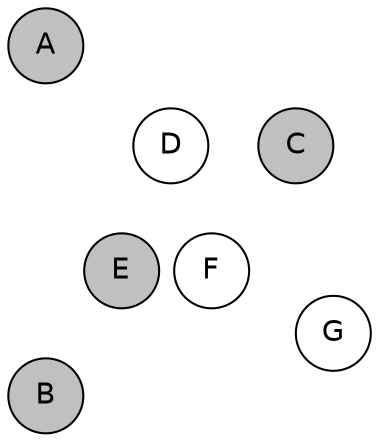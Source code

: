 
graph {

layout = circo;
mindist = .1

node [shape = circle, fontname = Helvetica, margin = 0, style = filled]
edge [style=invis]

subgraph 1 {
	E -- F -- F# -- G -- G# -- A -- A# -- B -- C -- C# -- D -- D# -- E
}

C [fillcolor = gray];
C# [fillcolor = white];
D [fillcolor = white];
D# [fillcolor = gray];
E [fillcolor = gray];
F [fillcolor = white];
F# [fillcolor = cadetblue1];
G [fillcolor = white];
G# [fillcolor = white];
A [fillcolor = gray];
A# [fillcolor = gray];
B [fillcolor = gray];
}
